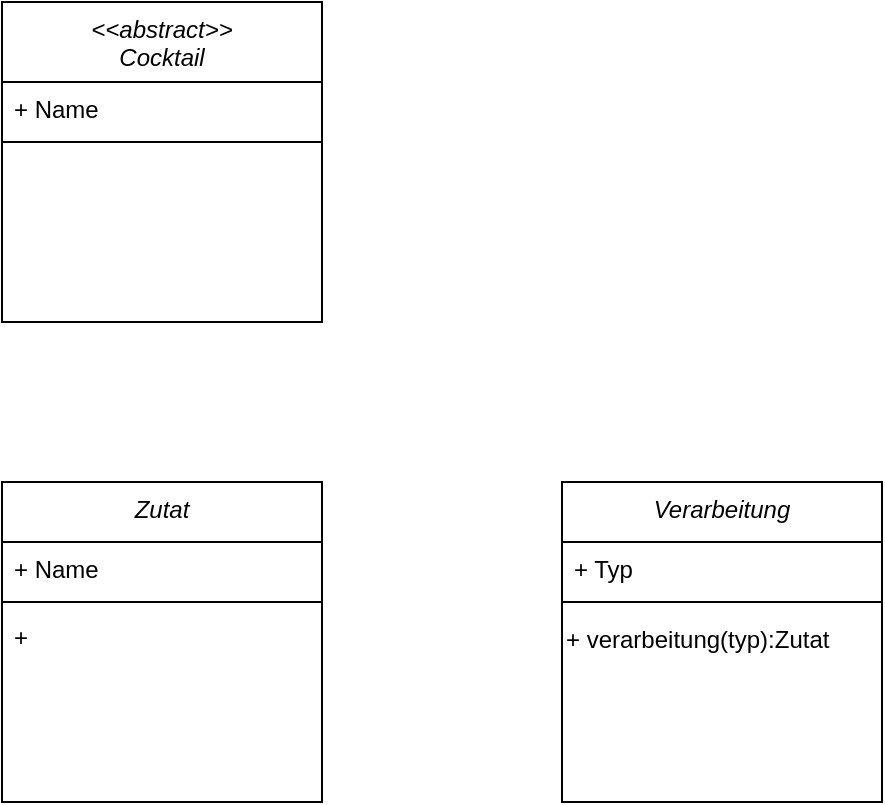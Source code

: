 <mxfile version="23.1.5" type="github">
  <diagram id="C5RBs43oDa-KdzZeNtuy" name="Page-1">
    <mxGraphModel dx="1841" dy="997" grid="1" gridSize="10" guides="1" tooltips="1" connect="1" arrows="1" fold="1" page="1" pageScale="1" pageWidth="827" pageHeight="1169" math="0" shadow="0">
      <root>
        <mxCell id="WIyWlLk6GJQsqaUBKTNV-0" />
        <mxCell id="WIyWlLk6GJQsqaUBKTNV-1" parent="WIyWlLk6GJQsqaUBKTNV-0" />
        <mxCell id="zkfFHV4jXpPFQw0GAbJ--0" value="&lt;&lt;abstract&gt;&gt;&#xa;Cocktail" style="swimlane;fontStyle=2;align=center;verticalAlign=top;childLayout=stackLayout;horizontal=1;startSize=40;horizontalStack=0;resizeParent=1;resizeLast=0;collapsible=1;marginBottom=0;rounded=0;shadow=0;strokeWidth=1;" parent="WIyWlLk6GJQsqaUBKTNV-1" vertex="1">
          <mxGeometry x="40" y="40" width="160" height="160" as="geometry">
            <mxRectangle x="230" y="140" width="160" height="26" as="alternateBounds" />
          </mxGeometry>
        </mxCell>
        <mxCell id="zkfFHV4jXpPFQw0GAbJ--1" value="+ Name&#xa;" style="text;align=left;verticalAlign=top;spacingLeft=4;spacingRight=4;overflow=hidden;rotatable=0;points=[[0,0.5],[1,0.5]];portConstraint=eastwest;" parent="zkfFHV4jXpPFQw0GAbJ--0" vertex="1">
          <mxGeometry y="40" width="160" height="26" as="geometry" />
        </mxCell>
        <mxCell id="zkfFHV4jXpPFQw0GAbJ--4" value="" style="line;html=1;strokeWidth=1;align=left;verticalAlign=middle;spacingTop=-1;spacingLeft=3;spacingRight=3;rotatable=0;labelPosition=right;points=[];portConstraint=eastwest;" parent="zkfFHV4jXpPFQw0GAbJ--0" vertex="1">
          <mxGeometry y="66" width="160" height="8" as="geometry" />
        </mxCell>
        <mxCell id="_YUiq_Qw98gZNGSJ4Gp9-0" value="Zutat" style="swimlane;fontStyle=2;align=center;verticalAlign=top;childLayout=stackLayout;horizontal=1;startSize=30;horizontalStack=0;resizeParent=1;resizeLast=0;collapsible=1;marginBottom=0;rounded=0;shadow=0;strokeWidth=1;" vertex="1" parent="WIyWlLk6GJQsqaUBKTNV-1">
          <mxGeometry x="40" y="280" width="160" height="160" as="geometry">
            <mxRectangle x="230" y="140" width="160" height="26" as="alternateBounds" />
          </mxGeometry>
        </mxCell>
        <mxCell id="_YUiq_Qw98gZNGSJ4Gp9-1" value="+ Name&#xa;" style="text;align=left;verticalAlign=top;spacingLeft=4;spacingRight=4;overflow=hidden;rotatable=0;points=[[0,0.5],[1,0.5]];portConstraint=eastwest;" vertex="1" parent="_YUiq_Qw98gZNGSJ4Gp9-0">
          <mxGeometry y="30" width="160" height="26" as="geometry" />
        </mxCell>
        <mxCell id="_YUiq_Qw98gZNGSJ4Gp9-2" value="" style="line;html=1;strokeWidth=1;align=left;verticalAlign=middle;spacingTop=-1;spacingLeft=3;spacingRight=3;rotatable=0;labelPosition=right;points=[];portConstraint=eastwest;" vertex="1" parent="_YUiq_Qw98gZNGSJ4Gp9-0">
          <mxGeometry y="56" width="160" height="8" as="geometry" />
        </mxCell>
        <mxCell id="_YUiq_Qw98gZNGSJ4Gp9-12" value="+ " style="text;align=left;verticalAlign=top;spacingLeft=4;spacingRight=4;overflow=hidden;rotatable=0;points=[[0,0.5],[1,0.5]];portConstraint=eastwest;" vertex="1" parent="_YUiq_Qw98gZNGSJ4Gp9-0">
          <mxGeometry y="64" width="160" height="26" as="geometry" />
        </mxCell>
        <mxCell id="_YUiq_Qw98gZNGSJ4Gp9-8" value="Verarbeitung" style="swimlane;fontStyle=2;align=center;verticalAlign=top;childLayout=stackLayout;horizontal=1;startSize=30;horizontalStack=0;resizeParent=1;resizeLast=0;collapsible=1;marginBottom=0;rounded=0;shadow=0;strokeWidth=1;" vertex="1" parent="WIyWlLk6GJQsqaUBKTNV-1">
          <mxGeometry x="320" y="280" width="160" height="160" as="geometry">
            <mxRectangle x="230" y="140" width="160" height="26" as="alternateBounds" />
          </mxGeometry>
        </mxCell>
        <mxCell id="_YUiq_Qw98gZNGSJ4Gp9-9" value="+ Typ" style="text;align=left;verticalAlign=top;spacingLeft=4;spacingRight=4;overflow=hidden;rotatable=0;points=[[0,0.5],[1,0.5]];portConstraint=eastwest;" vertex="1" parent="_YUiq_Qw98gZNGSJ4Gp9-8">
          <mxGeometry y="30" width="160" height="26" as="geometry" />
        </mxCell>
        <mxCell id="_YUiq_Qw98gZNGSJ4Gp9-10" value="" style="line;html=1;strokeWidth=1;align=left;verticalAlign=middle;spacingTop=-1;spacingLeft=3;spacingRight=3;rotatable=0;labelPosition=right;points=[];portConstraint=eastwest;" vertex="1" parent="_YUiq_Qw98gZNGSJ4Gp9-8">
          <mxGeometry y="56" width="160" height="8" as="geometry" />
        </mxCell>
        <mxCell id="_YUiq_Qw98gZNGSJ4Gp9-11" value="+ verarbeitung(typ):Zutat" style="text;html=1;align=left;verticalAlign=middle;resizable=0;points=[];autosize=1;strokeColor=none;fillColor=none;" vertex="1" parent="_YUiq_Qw98gZNGSJ4Gp9-8">
          <mxGeometry y="64" width="160" height="30" as="geometry" />
        </mxCell>
      </root>
    </mxGraphModel>
  </diagram>
</mxfile>
